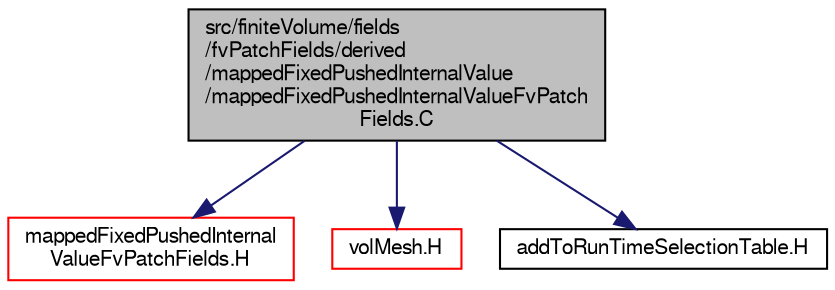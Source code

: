 digraph "src/finiteVolume/fields/fvPatchFields/derived/mappedFixedPushedInternalValue/mappedFixedPushedInternalValueFvPatchFields.C"
{
  bgcolor="transparent";
  edge [fontname="FreeSans",fontsize="10",labelfontname="FreeSans",labelfontsize="10"];
  node [fontname="FreeSans",fontsize="10",shape=record];
  Node0 [label="src/finiteVolume/fields\l/fvPatchFields/derived\l/mappedFixedPushedInternalValue\l/mappedFixedPushedInternalValueFvPatch\lFields.C",height=0.2,width=0.4,color="black", fillcolor="grey75", style="filled", fontcolor="black"];
  Node0 -> Node1 [color="midnightblue",fontsize="10",style="solid",fontname="FreeSans"];
  Node1 [label="mappedFixedPushedInternal\lValueFvPatchFields.H",height=0.2,width=0.4,color="red",URL="$a02054.html"];
  Node0 -> Node194 [color="midnightblue",fontsize="10",style="solid",fontname="FreeSans"];
  Node194 [label="volMesh.H",height=0.2,width=0.4,color="red",URL="$a04346.html"];
  Node0 -> Node277 [color="midnightblue",fontsize="10",style="solid",fontname="FreeSans"];
  Node277 [label="addToRunTimeSelectionTable.H",height=0.2,width=0.4,color="black",URL="$a09263.html",tooltip="Macros for easy insertion into run-time selection tables. "];
}

